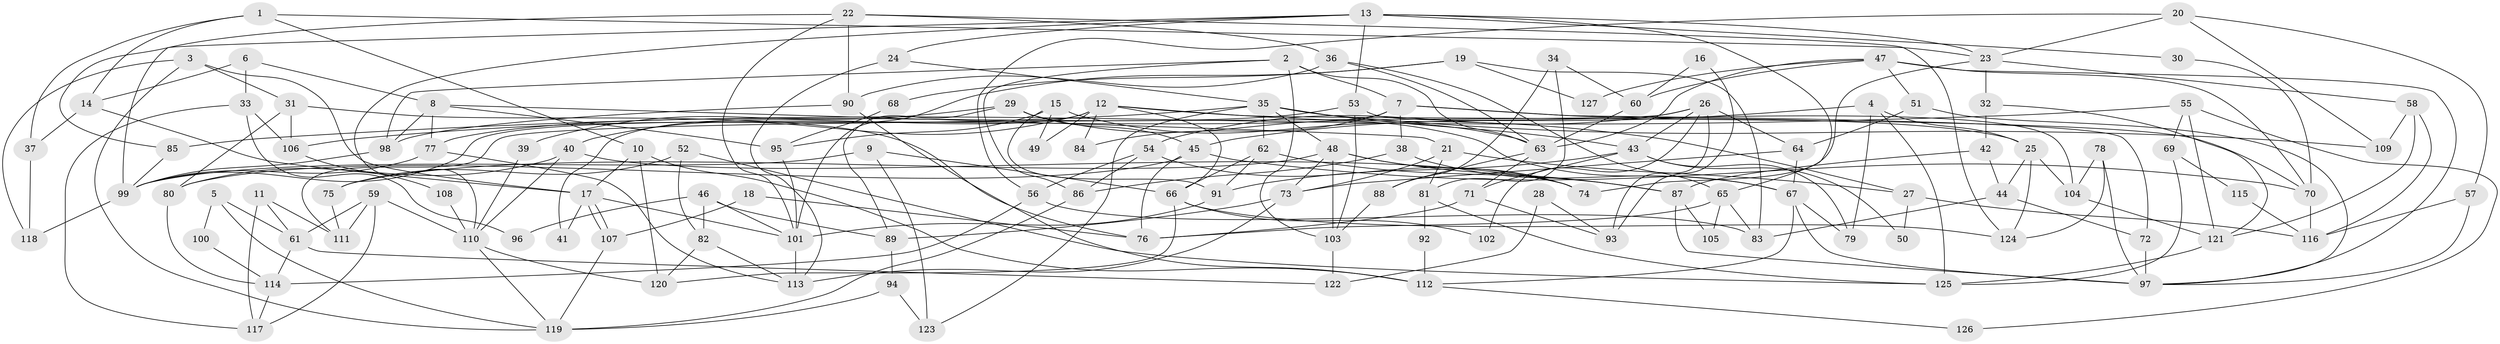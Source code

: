 // coarse degree distribution, {3: 0.17647058823529413, 6: 0.19607843137254902, 4: 0.13725490196078433, 10: 0.058823529411764705, 7: 0.1568627450980392, 9: 0.0784313725490196, 8: 0.09803921568627451, 5: 0.0784313725490196, 11: 0.0196078431372549}
// Generated by graph-tools (version 1.1) at 2025/37/03/04/25 23:37:08]
// undirected, 127 vertices, 254 edges
graph export_dot {
  node [color=gray90,style=filled];
  1;
  2;
  3;
  4;
  5;
  6;
  7;
  8;
  9;
  10;
  11;
  12;
  13;
  14;
  15;
  16;
  17;
  18;
  19;
  20;
  21;
  22;
  23;
  24;
  25;
  26;
  27;
  28;
  29;
  30;
  31;
  32;
  33;
  34;
  35;
  36;
  37;
  38;
  39;
  40;
  41;
  42;
  43;
  44;
  45;
  46;
  47;
  48;
  49;
  50;
  51;
  52;
  53;
  54;
  55;
  56;
  57;
  58;
  59;
  60;
  61;
  62;
  63;
  64;
  65;
  66;
  67;
  68;
  69;
  70;
  71;
  72;
  73;
  74;
  75;
  76;
  77;
  78;
  79;
  80;
  81;
  82;
  83;
  84;
  85;
  86;
  87;
  88;
  89;
  90;
  91;
  92;
  93;
  94;
  95;
  96;
  97;
  98;
  99;
  100;
  101;
  102;
  103;
  104;
  105;
  106;
  107;
  108;
  109;
  110;
  111;
  112;
  113;
  114;
  115;
  116;
  117;
  118;
  119;
  120;
  121;
  122;
  123;
  124;
  125;
  126;
  127;
  1 -- 23;
  1 -- 10;
  1 -- 14;
  1 -- 37;
  2 -- 63;
  2 -- 103;
  2 -- 7;
  2 -- 86;
  2 -- 98;
  3 -- 17;
  3 -- 31;
  3 -- 118;
  3 -- 119;
  4 -- 25;
  4 -- 45;
  4 -- 79;
  4 -- 125;
  5 -- 119;
  5 -- 61;
  5 -- 100;
  6 -- 8;
  6 -- 14;
  6 -- 33;
  7 -- 99;
  7 -- 25;
  7 -- 38;
  7 -- 72;
  7 -- 84;
  8 -- 95;
  8 -- 77;
  8 -- 21;
  8 -- 98;
  9 -- 99;
  9 -- 66;
  9 -- 123;
  10 -- 17;
  10 -- 112;
  10 -- 120;
  11 -- 117;
  11 -- 111;
  11 -- 61;
  12 -- 40;
  12 -- 66;
  12 -- 27;
  12 -- 41;
  12 -- 49;
  12 -- 70;
  12 -- 84;
  13 -- 53;
  13 -- 99;
  13 -- 23;
  13 -- 24;
  13 -- 30;
  13 -- 65;
  13 -- 110;
  14 -- 17;
  14 -- 37;
  15 -- 63;
  15 -- 91;
  15 -- 49;
  15 -- 95;
  16 -- 93;
  16 -- 60;
  17 -- 101;
  17 -- 107;
  17 -- 107;
  17 -- 41;
  18 -- 107;
  18 -- 76;
  19 -- 101;
  19 -- 83;
  19 -- 68;
  19 -- 127;
  20 -- 23;
  20 -- 57;
  20 -- 56;
  20 -- 109;
  21 -- 27;
  21 -- 73;
  21 -- 81;
  22 -- 90;
  22 -- 101;
  22 -- 36;
  22 -- 85;
  22 -- 124;
  23 -- 74;
  23 -- 32;
  23 -- 58;
  24 -- 35;
  24 -- 113;
  25 -- 124;
  25 -- 44;
  25 -- 104;
  26 -- 43;
  26 -- 64;
  26 -- 54;
  26 -- 93;
  26 -- 102;
  26 -- 111;
  27 -- 116;
  27 -- 50;
  28 -- 93;
  28 -- 122;
  29 -- 89;
  29 -- 67;
  29 -- 39;
  29 -- 45;
  30 -- 70;
  31 -- 76;
  31 -- 80;
  31 -- 106;
  32 -- 121;
  32 -- 42;
  33 -- 106;
  33 -- 96;
  33 -- 117;
  34 -- 88;
  34 -- 81;
  34 -- 60;
  35 -- 48;
  35 -- 62;
  35 -- 43;
  35 -- 106;
  35 -- 109;
  35 -- 123;
  36 -- 63;
  36 -- 65;
  36 -- 90;
  37 -- 118;
  38 -- 86;
  38 -- 67;
  39 -- 110;
  40 -- 74;
  40 -- 80;
  40 -- 110;
  42 -- 44;
  42 -- 87;
  43 -- 79;
  43 -- 50;
  43 -- 71;
  43 -- 91;
  44 -- 83;
  44 -- 72;
  45 -- 70;
  45 -- 76;
  45 -- 80;
  46 -- 89;
  46 -- 82;
  46 -- 96;
  46 -- 101;
  47 -- 97;
  47 -- 63;
  47 -- 51;
  47 -- 60;
  47 -- 70;
  47 -- 127;
  48 -- 87;
  48 -- 75;
  48 -- 73;
  48 -- 74;
  48 -- 103;
  51 -- 97;
  51 -- 64;
  52 -- 82;
  52 -- 125;
  52 -- 75;
  53 -- 77;
  53 -- 104;
  53 -- 103;
  54 -- 86;
  54 -- 56;
  54 -- 74;
  55 -- 85;
  55 -- 121;
  55 -- 69;
  55 -- 126;
  56 -- 83;
  56 -- 114;
  57 -- 97;
  57 -- 116;
  58 -- 109;
  58 -- 116;
  58 -- 121;
  59 -- 61;
  59 -- 110;
  59 -- 111;
  59 -- 117;
  60 -- 63;
  61 -- 114;
  61 -- 122;
  62 -- 87;
  62 -- 91;
  62 -- 66;
  63 -- 71;
  63 -- 88;
  64 -- 73;
  64 -- 67;
  65 -- 76;
  65 -- 83;
  65 -- 105;
  66 -- 120;
  66 -- 102;
  66 -- 124;
  67 -- 79;
  67 -- 97;
  67 -- 112;
  68 -- 95;
  69 -- 125;
  69 -- 115;
  70 -- 116;
  71 -- 76;
  71 -- 93;
  72 -- 97;
  73 -- 89;
  73 -- 113;
  75 -- 111;
  77 -- 99;
  77 -- 113;
  78 -- 124;
  78 -- 97;
  78 -- 104;
  80 -- 114;
  81 -- 125;
  81 -- 92;
  82 -- 113;
  82 -- 120;
  85 -- 99;
  86 -- 119;
  87 -- 97;
  87 -- 105;
  88 -- 103;
  89 -- 94;
  90 -- 98;
  90 -- 112;
  91 -- 101;
  92 -- 112;
  94 -- 123;
  94 -- 119;
  95 -- 101;
  98 -- 99;
  99 -- 118;
  100 -- 114;
  101 -- 113;
  103 -- 122;
  104 -- 121;
  106 -- 108;
  107 -- 119;
  108 -- 110;
  110 -- 119;
  110 -- 120;
  112 -- 126;
  114 -- 117;
  115 -- 116;
  121 -- 125;
}
